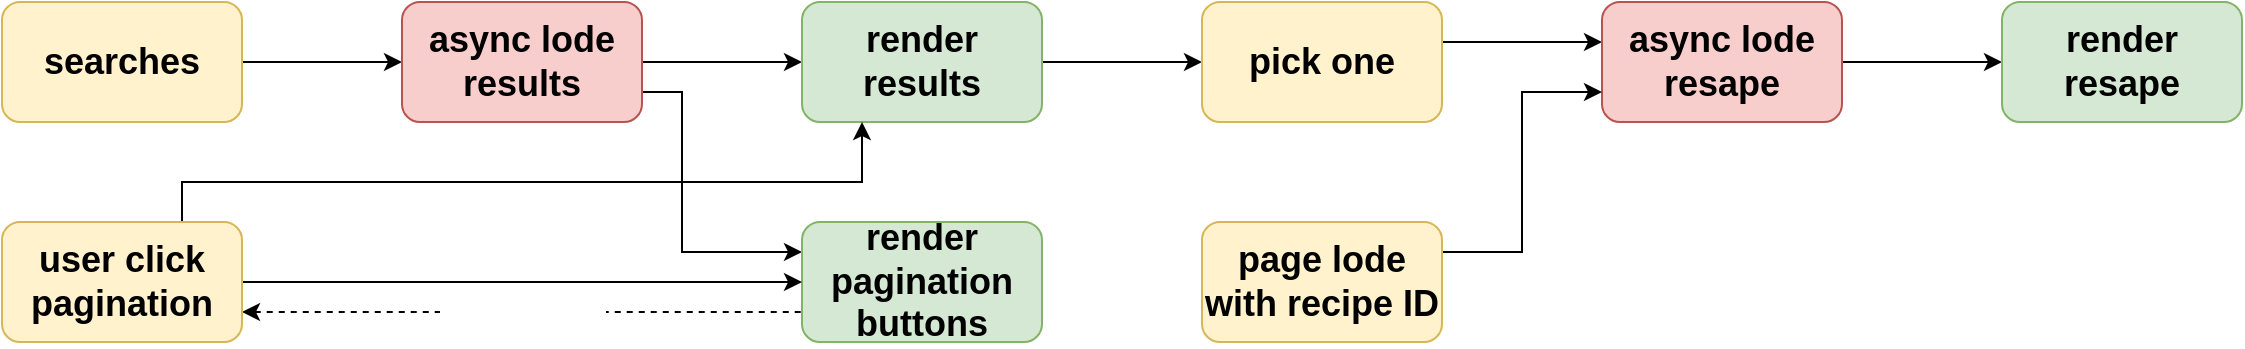 <mxfile>
    <diagram name="Page-1" id="74b105a0-9070-1c63-61bc-23e55f88626e">
        <mxGraphModel dx="987" dy="800" grid="1" gridSize="10" guides="1" tooltips="1" connect="1" arrows="1" fold="1" page="1" pageScale="1.5" pageWidth="1169" pageHeight="826" background="none" math="0" shadow="0">
            <root>
                <mxCell id="0" style=";html=1;"/>
                <mxCell id="1" style=";html=1;" parent="0"/>
                <mxCell id="FTpakm-EZgbgmgh11vIP-7" value="" style="edgeStyle=orthogonalEdgeStyle;rounded=0;orthogonalLoop=1;jettySize=auto;html=1;fontSize=18;labelBorderColor=none;fontStyle=1;fontColor=#000000;" parent="1" source="FTpakm-EZgbgmgh11vIP-1" target="FTpakm-EZgbgmgh11vIP-6" edge="1">
                    <mxGeometry relative="1" as="geometry"/>
                </mxCell>
                <mxCell id="FTpakm-EZgbgmgh11vIP-1" value="&lt;font style=&quot;font-size: 18px;&quot;&gt;searches&lt;/font&gt;" style="rounded=1;whiteSpace=wrap;html=1;fillColor=#fff2cc;strokeColor=#d6b656;fontSize=18;labelBorderColor=none;fontStyle=1;fontColor=#000000;" parent="1" vertex="1">
                    <mxGeometry x="20" y="30" width="120" height="60" as="geometry"/>
                </mxCell>
                <mxCell id="FTpakm-EZgbgmgh11vIP-9" value="" style="edgeStyle=orthogonalEdgeStyle;rounded=0;orthogonalLoop=1;jettySize=auto;html=1;fontSize=18;labelBorderColor=none;fontStyle=1;fontColor=#000000;" parent="1" source="FTpakm-EZgbgmgh11vIP-6" target="FTpakm-EZgbgmgh11vIP-8" edge="1">
                    <mxGeometry relative="1" as="geometry"/>
                </mxCell>
                <mxCell id="FTpakm-EZgbgmgh11vIP-16" style="edgeStyle=orthogonalEdgeStyle;rounded=0;orthogonalLoop=1;jettySize=auto;html=1;exitX=1;exitY=0.75;exitDx=0;exitDy=0;fontSize=18;entryX=0;entryY=0.25;entryDx=0;entryDy=0;labelBorderColor=none;fontStyle=1;fontColor=#000000;" parent="1" source="FTpakm-EZgbgmgh11vIP-6" target="FTpakm-EZgbgmgh11vIP-18" edge="1">
                    <mxGeometry relative="1" as="geometry">
                        <mxPoint x="420" y="170" as="targetPoint"/>
                        <Array as="points">
                            <mxPoint x="360" y="75"/>
                            <mxPoint x="360" y="155"/>
                        </Array>
                    </mxGeometry>
                </mxCell>
                <mxCell id="FTpakm-EZgbgmgh11vIP-6" value="&lt;font style=&quot;font-size: 18px;&quot;&gt;async lode results&lt;/font&gt;" style="whiteSpace=wrap;html=1;rounded=1;fillColor=#f8cecc;strokeColor=#b85450;fontSize=18;labelBorderColor=none;fontStyle=1;fontColor=#000000;" parent="1" vertex="1">
                    <mxGeometry x="220" y="30" width="120" height="60" as="geometry"/>
                </mxCell>
                <mxCell id="FTpakm-EZgbgmgh11vIP-11" value="" style="edgeStyle=orthogonalEdgeStyle;rounded=0;orthogonalLoop=1;jettySize=auto;html=1;fontSize=18;labelBorderColor=none;fontStyle=1;fontColor=#000000;" parent="1" source="FTpakm-EZgbgmgh11vIP-8" target="FTpakm-EZgbgmgh11vIP-10" edge="1">
                    <mxGeometry relative="1" as="geometry"/>
                </mxCell>
                <mxCell id="FTpakm-EZgbgmgh11vIP-8" value="&lt;font style=&quot;font-size: 18px&quot;&gt;render results&lt;/font&gt;" style="whiteSpace=wrap;html=1;fillColor=#d5e8d4;strokeColor=#82b366;rounded=1;fontSize=18;labelBorderColor=none;fontStyle=1;fontColor=#000000;" parent="1" vertex="1">
                    <mxGeometry x="420" y="30" width="120" height="60" as="geometry"/>
                </mxCell>
                <mxCell id="FTpakm-EZgbgmgh11vIP-13" value="" style="edgeStyle=orthogonalEdgeStyle;rounded=0;orthogonalLoop=1;jettySize=auto;html=1;fontSize=18;labelBorderColor=none;fontStyle=1;fontColor=#000000;" parent="1" source="FTpakm-EZgbgmgh11vIP-10" target="FTpakm-EZgbgmgh11vIP-12" edge="1">
                    <mxGeometry relative="1" as="geometry">
                        <Array as="points">
                            <mxPoint x="780" y="50"/>
                            <mxPoint x="780" y="50"/>
                        </Array>
                    </mxGeometry>
                </mxCell>
                <mxCell id="FTpakm-EZgbgmgh11vIP-10" value="&lt;font style=&quot;font-size: 18px&quot;&gt;pick one&lt;/font&gt;" style="whiteSpace=wrap;html=1;fillColor=#fff2cc;strokeColor=#d6b656;rounded=1;fontSize=18;labelBorderColor=none;fontStyle=1;fontColor=#000000;" parent="1" vertex="1">
                    <mxGeometry x="620" y="30" width="120" height="60" as="geometry"/>
                </mxCell>
                <mxCell id="FTpakm-EZgbgmgh11vIP-15" value="" style="edgeStyle=orthogonalEdgeStyle;rounded=0;orthogonalLoop=1;jettySize=auto;html=1;fontSize=18;labelBorderColor=none;fontStyle=1;fontColor=#000000;" parent="1" source="FTpakm-EZgbgmgh11vIP-12" target="FTpakm-EZgbgmgh11vIP-14" edge="1">
                    <mxGeometry relative="1" as="geometry"/>
                </mxCell>
                <mxCell id="FTpakm-EZgbgmgh11vIP-12" value="&lt;span style=&quot;font-size: 18px;&quot;&gt;async lode resape&lt;/span&gt;" style="whiteSpace=wrap;html=1;fillColor=#f8cecc;strokeColor=#b85450;rounded=1;fontSize=18;labelBorderColor=none;fontStyle=1;fontColor=#000000;" parent="1" vertex="1">
                    <mxGeometry x="820" y="30" width="120" height="60" as="geometry"/>
                </mxCell>
                <mxCell id="FTpakm-EZgbgmgh11vIP-14" value="render resape" style="whiteSpace=wrap;html=1;fillColor=#d5e8d4;strokeColor=#82b366;rounded=1;fontSize=18;labelBorderColor=none;fontStyle=1;fontColor=#000000;" parent="1" vertex="1">
                    <mxGeometry x="1020" y="30" width="120" height="60" as="geometry"/>
                </mxCell>
                <mxCell id="FTpakm-EZgbgmgh11vIP-18" value="render pagination buttons" style="rounded=1;whiteSpace=wrap;html=1;fontSize=18;fillColor=#d5e8d4;strokeColor=#82b366;labelBorderColor=none;fontStyle=1;fontColor=#000000;" parent="1" vertex="1">
                    <mxGeometry x="420" y="140" width="120" height="60" as="geometry"/>
                </mxCell>
                <mxCell id="FTpakm-EZgbgmgh11vIP-21" style="edgeStyle=orthogonalEdgeStyle;rounded=0;orthogonalLoop=1;jettySize=auto;html=1;exitX=0.75;exitY=0;exitDx=0;exitDy=0;entryX=0.25;entryY=1;entryDx=0;entryDy=0;fontSize=18;labelBorderColor=none;fontStyle=1;fontColor=#000000;" parent="1" source="FTpakm-EZgbgmgh11vIP-19" target="FTpakm-EZgbgmgh11vIP-8" edge="1">
                    <mxGeometry relative="1" as="geometry">
                        <Array as="points">
                            <mxPoint x="110" y="120"/>
                            <mxPoint x="450" y="120"/>
                        </Array>
                    </mxGeometry>
                </mxCell>
                <mxCell id="FTpakm-EZgbgmgh11vIP-22" style="edgeStyle=orthogonalEdgeStyle;rounded=0;orthogonalLoop=1;jettySize=auto;html=1;fontSize=18;entryX=0;entryY=0.5;entryDx=0;entryDy=0;labelBorderColor=none;fontStyle=1;fontColor=#000000;" parent="1" source="FTpakm-EZgbgmgh11vIP-19" target="FTpakm-EZgbgmgh11vIP-18" edge="1">
                    <mxGeometry relative="1" as="geometry">
                        <mxPoint x="330" y="170" as="targetPoint"/>
                    </mxGeometry>
                </mxCell>
                <mxCell id="FTpakm-EZgbgmgh11vIP-25" value="bine handler" style="edgeStyle=orthogonalEdgeStyle;rounded=0;orthogonalLoop=1;jettySize=auto;html=1;exitX=1;exitY=0.75;exitDx=0;exitDy=0;entryX=0;entryY=0.75;entryDx=0;entryDy=0;fontSize=14;dashed=1;startArrow=classic;startFill=1;endArrow=none;endFill=0;labelBorderColor=none;fontStyle=1;fontColor=#FFFFFF;" parent="1" source="FTpakm-EZgbgmgh11vIP-19" target="FTpakm-EZgbgmgh11vIP-18" edge="1">
                    <mxGeometry relative="1" as="geometry"/>
                </mxCell>
                <mxCell id="FTpakm-EZgbgmgh11vIP-19" value="&lt;font style=&quot;font-size: 18px&quot;&gt;user click pagination&lt;/font&gt;" style="rounded=1;whiteSpace=wrap;html=1;fillColor=#fff2cc;strokeColor=#d6b656;fontSize=18;labelBorderColor=none;fontStyle=1;fontColor=#000000;" parent="1" vertex="1">
                    <mxGeometry x="20" y="140" width="120" height="60" as="geometry"/>
                </mxCell>
                <mxCell id="yW2DzFIb06D5BPLjl4mO-3" style="edgeStyle=orthogonalEdgeStyle;rounded=0;orthogonalLoop=1;jettySize=auto;html=1;exitX=1;exitY=0.25;exitDx=0;exitDy=0;entryX=0;entryY=0.75;entryDx=0;entryDy=0;fontSize=18;labelBorderColor=none;fontStyle=1;fontColor=#000000;" parent="1" source="yW2DzFIb06D5BPLjl4mO-2" target="FTpakm-EZgbgmgh11vIP-12" edge="1">
                    <mxGeometry relative="1" as="geometry"/>
                </mxCell>
                <mxCell id="yW2DzFIb06D5BPLjl4mO-2" value="&lt;font style=&quot;font-size: 18px&quot;&gt;page lode with recipe ID&lt;/font&gt;" style="rounded=1;whiteSpace=wrap;html=1;fillColor=#fff2cc;strokeColor=#d6b656;labelBorderColor=none;fontStyle=1;fontColor=#000000;" parent="1" vertex="1">
                    <mxGeometry x="620" y="140" width="120" height="60" as="geometry"/>
                </mxCell>
            </root>
        </mxGraphModel>
    </diagram>
</mxfile>